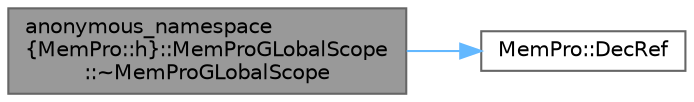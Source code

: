 digraph "anonymous_namespace{MemPro::h}::MemProGLobalScope::~MemProGLobalScope"
{
 // INTERACTIVE_SVG=YES
 // LATEX_PDF_SIZE
  bgcolor="transparent";
  edge [fontname=Helvetica,fontsize=10,labelfontname=Helvetica,labelfontsize=10];
  node [fontname=Helvetica,fontsize=10,shape=box,height=0.2,width=0.4];
  rankdir="LR";
  Node1 [id="Node000001",label="anonymous_namespace\l\{MemPro::h\}::MemProGLobalScope\l::~MemProGLobalScope",height=0.2,width=0.4,color="gray40", fillcolor="grey60", style="filled", fontcolor="black",tooltip=" "];
  Node1 -> Node2 [id="edge1_Node000001_Node000002",color="steelblue1",style="solid",tooltip=" "];
  Node2 [id="Node000002",label="MemPro::DecRef",height=0.2,width=0.4,color="grey40", fillcolor="white", style="filled",URL="$dd/d6d/namespaceMemPro.html#abb1e324394615e017426749488e9acfc",tooltip=" "];
}
